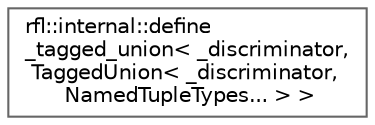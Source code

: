 digraph "类继承关系图"
{
 // LATEX_PDF_SIZE
  bgcolor="transparent";
  edge [fontname=Helvetica,fontsize=10,labelfontname=Helvetica,labelfontsize=10];
  node [fontname=Helvetica,fontsize=10,shape=box,height=0.2,width=0.4];
  rankdir="LR";
  Node0 [id="Node000000",label="rfl::internal::define\l_tagged_union\< _discriminator,\l TaggedUnion\< _discriminator,\l NamedTupleTypes... \> \>",height=0.2,width=0.4,color="grey40", fillcolor="white", style="filled",URL="$structrfl_1_1internal_1_1define__tagged__union_3_01__discriminator_00_01_tagged_union_3_01__disc4fe9ad914422425e5c954a42f2a886f0.html",tooltip="Special case - only a single TaggedUnion is left."];
}
